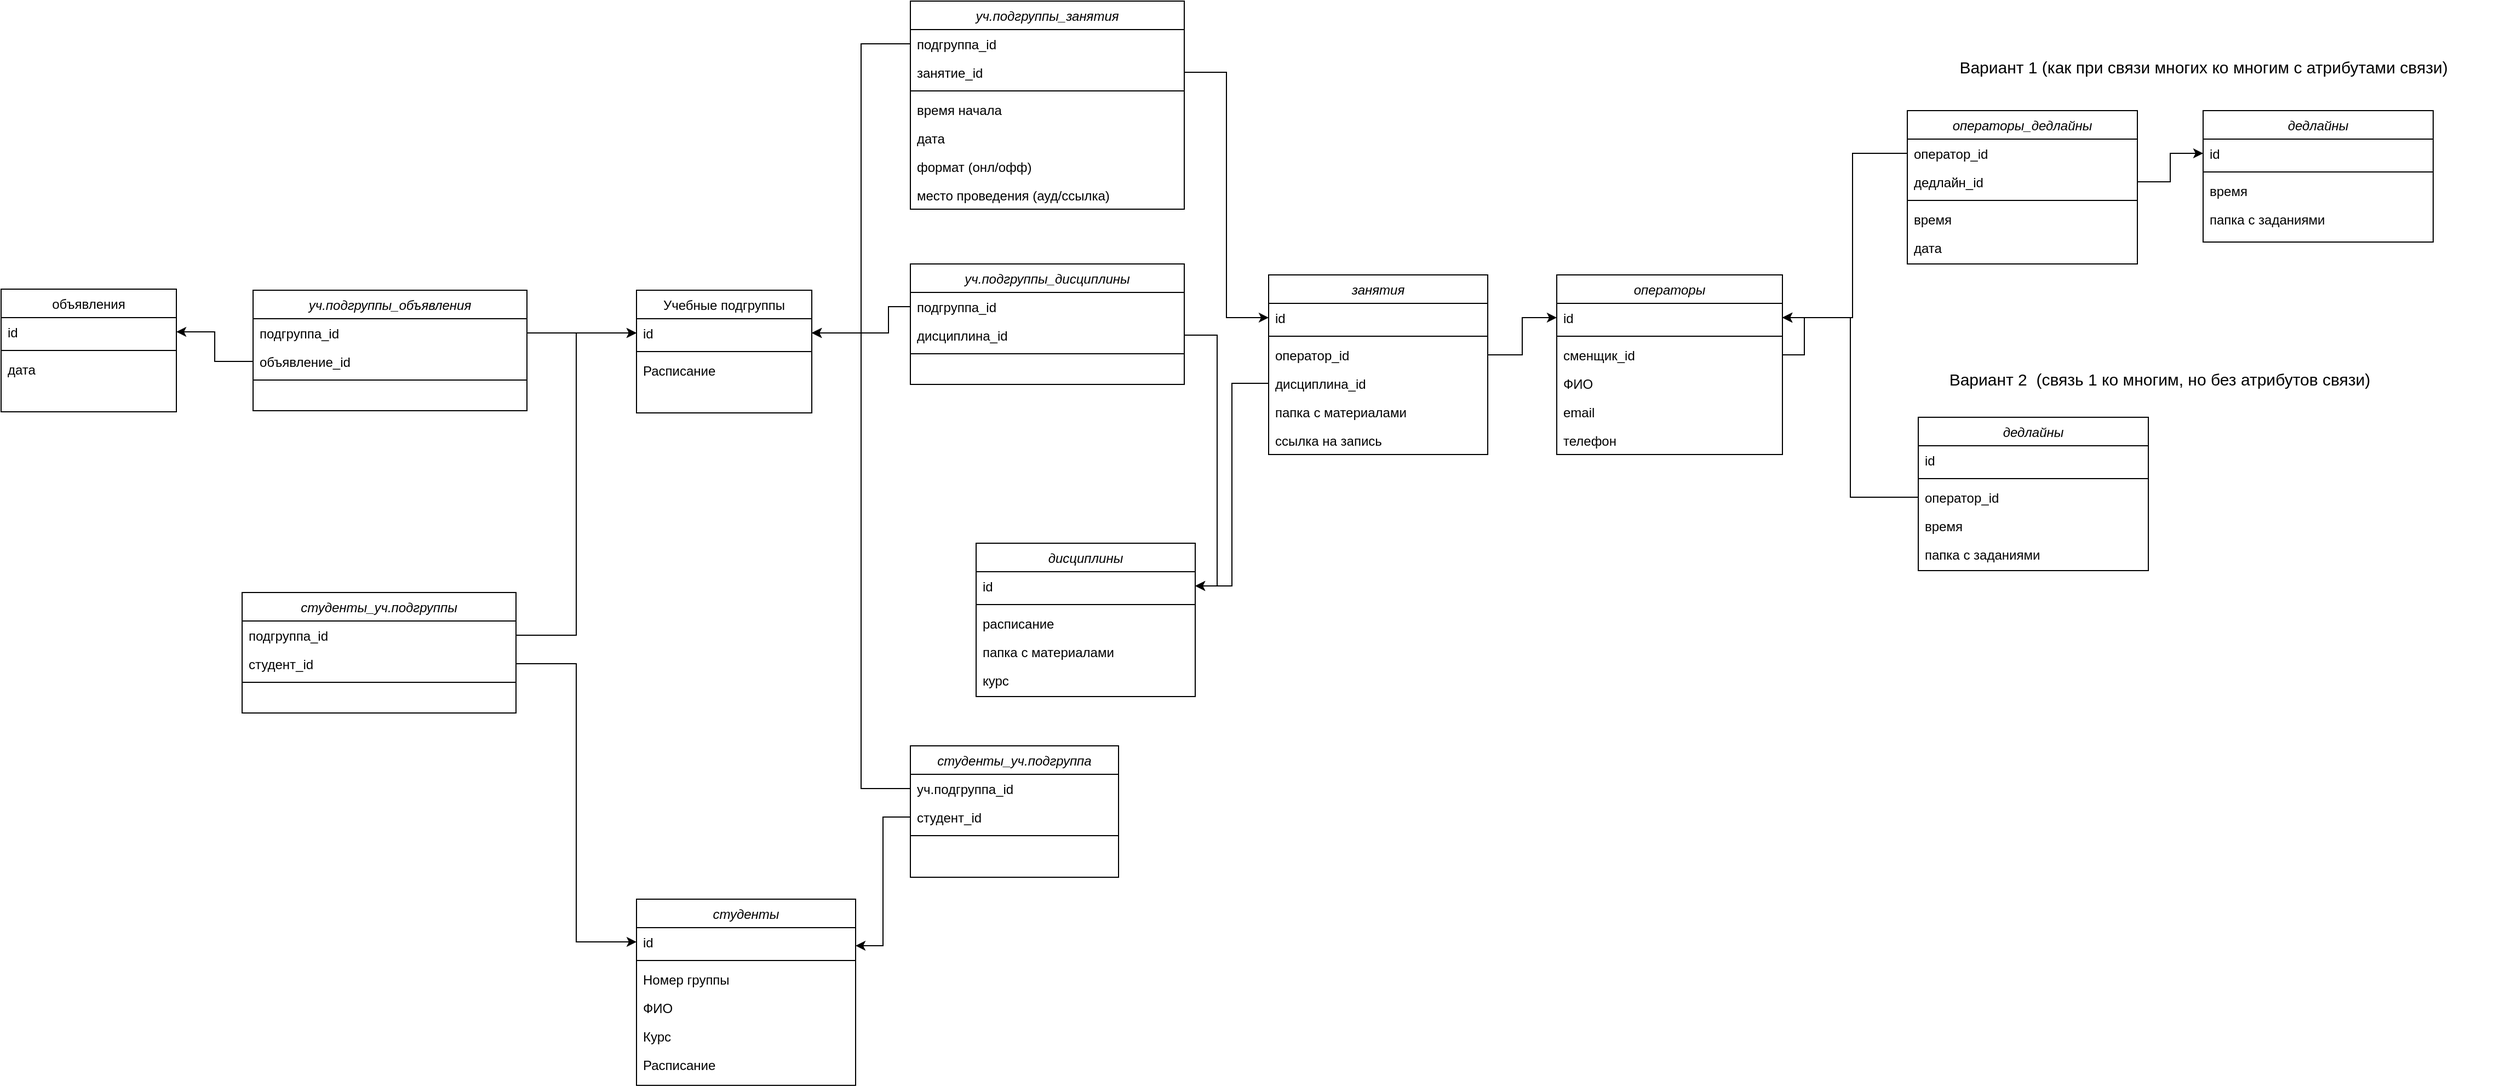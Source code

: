 <mxfile version="13.7.9" type="github">
  <diagram id="C5RBs43oDa-KdzZeNtuy" name="Page-1">
    <mxGraphModel dx="2398" dy="887" grid="1" gridSize="10" guides="1" tooltips="1" connect="1" arrows="1" fold="1" page="1" pageScale="1" pageWidth="827" pageHeight="1169" math="0" shadow="0">
      <root>
        <mxCell id="WIyWlLk6GJQsqaUBKTNV-0" />
        <mxCell id="WIyWlLk6GJQsqaUBKTNV-1" parent="WIyWlLk6GJQsqaUBKTNV-0" />
        <mxCell id="-xLVteN8CRvDZpoM4a2E-22" style="edgeStyle=orthogonalEdgeStyle;rounded=0;orthogonalLoop=1;jettySize=auto;html=1;exitX=1;exitY=0.5;exitDx=0;exitDy=0;entryX=0;entryY=0.5;entryDx=0;entryDy=0;fontSize=15;" edge="1" parent="WIyWlLk6GJQsqaUBKTNV-1" source="-xLVteN8CRvDZpoM4a2E-12" target="-xLVteN8CRvDZpoM4a2E-16">
          <mxGeometry relative="1" as="geometry" />
        </mxCell>
        <mxCell id="-xLVteN8CRvDZpoM4a2E-31" style="edgeStyle=orthogonalEdgeStyle;rounded=0;orthogonalLoop=1;jettySize=auto;html=1;exitX=0;exitY=0.5;exitDx=0;exitDy=0;entryX=1;entryY=0.5;entryDx=0;entryDy=0;fontSize=15;" edge="1" parent="WIyWlLk6GJQsqaUBKTNV-1" source="-xLVteN8CRvDZpoM4a2E-24" target="zkfFHV4jXpPFQw0GAbJ--18">
          <mxGeometry relative="1" as="geometry" />
        </mxCell>
        <mxCell id="-xLVteN8CRvDZpoM4a2E-32" style="edgeStyle=orthogonalEdgeStyle;rounded=0;orthogonalLoop=1;jettySize=auto;html=1;exitX=1;exitY=0.5;exitDx=0;exitDy=0;entryX=0;entryY=0.5;entryDx=0;entryDy=0;fontSize=15;" edge="1" parent="WIyWlLk6GJQsqaUBKTNV-1" source="-xLVteN8CRvDZpoM4a2E-29" target="-xLVteN8CRvDZpoM4a2E-9">
          <mxGeometry relative="1" as="geometry" />
        </mxCell>
        <mxCell id="zkfFHV4jXpPFQw0GAbJ--17" value="Учебные подгруппы" style="swimlane;fontStyle=0;align=center;verticalAlign=top;childLayout=stackLayout;horizontal=1;startSize=26;horizontalStack=0;resizeParent=1;resizeLast=0;collapsible=1;marginBottom=0;rounded=0;shadow=0;strokeWidth=1;" parent="WIyWlLk6GJQsqaUBKTNV-1" vertex="1">
          <mxGeometry x="50" y="284" width="160" height="112" as="geometry">
            <mxRectangle x="550" y="140" width="160" height="26" as="alternateBounds" />
          </mxGeometry>
        </mxCell>
        <mxCell id="zkfFHV4jXpPFQw0GAbJ--18" value="id" style="text;align=left;verticalAlign=top;spacingLeft=4;spacingRight=4;overflow=hidden;rotatable=0;points=[[0,0.5],[1,0.5]];portConstraint=eastwest;" parent="zkfFHV4jXpPFQw0GAbJ--17" vertex="1">
          <mxGeometry y="26" width="160" height="26" as="geometry" />
        </mxCell>
        <mxCell id="zkfFHV4jXpPFQw0GAbJ--23" value="" style="line;html=1;strokeWidth=1;align=left;verticalAlign=middle;spacingTop=-1;spacingLeft=3;spacingRight=3;rotatable=0;labelPosition=right;points=[];portConstraint=eastwest;" parent="zkfFHV4jXpPFQw0GAbJ--17" vertex="1">
          <mxGeometry y="52" width="160" height="8" as="geometry" />
        </mxCell>
        <mxCell id="-xLVteN8CRvDZpoM4a2E-5" value="Расписание" style="text;align=left;verticalAlign=top;spacingLeft=4;spacingRight=4;overflow=hidden;rotatable=0;points=[[0,0.5],[1,0.5]];portConstraint=eastwest;" vertex="1" parent="zkfFHV4jXpPFQw0GAbJ--17">
          <mxGeometry y="60" width="160" height="26" as="geometry" />
        </mxCell>
        <mxCell id="-xLVteN8CRvDZpoM4a2E-41" style="edgeStyle=orthogonalEdgeStyle;rounded=0;orthogonalLoop=1;jettySize=auto;html=1;exitX=0;exitY=0.5;exitDx=0;exitDy=0;entryX=1;entryY=0.5;entryDx=0;entryDy=0;fontSize=15;" edge="1" parent="WIyWlLk6GJQsqaUBKTNV-1" source="-xLVteN8CRvDZpoM4a2E-40" target="-xLVteN8CRvDZpoM4a2E-35">
          <mxGeometry relative="1" as="geometry" />
        </mxCell>
        <mxCell id="-xLVteN8CRvDZpoM4a2E-61" style="edgeStyle=orthogonalEdgeStyle;rounded=0;orthogonalLoop=1;jettySize=auto;html=1;exitX=0;exitY=0.5;exitDx=0;exitDy=0;endArrow=classic;endFill=1;fontSize=15;" edge="1" parent="WIyWlLk6GJQsqaUBKTNV-1" source="-xLVteN8CRvDZpoM4a2E-55" target="-xLVteN8CRvDZpoM4a2E-16">
          <mxGeometry relative="1" as="geometry">
            <Array as="points">
              <mxPoint x="1160" y="159" />
              <mxPoint x="1160" y="309" />
            </Array>
          </mxGeometry>
        </mxCell>
        <mxCell id="-xLVteN8CRvDZpoM4a2E-63" style="edgeStyle=orthogonalEdgeStyle;rounded=0;orthogonalLoop=1;jettySize=auto;html=1;exitX=1;exitY=0.5;exitDx=0;exitDy=0;endArrow=classic;endFill=1;fontSize=15;" edge="1" parent="WIyWlLk6GJQsqaUBKTNV-1" source="-xLVteN8CRvDZpoM4a2E-60" target="-xLVteN8CRvDZpoM4a2E-46">
          <mxGeometry relative="1" as="geometry" />
        </mxCell>
        <mxCell id="-xLVteN8CRvDZpoM4a2E-64" value="Вариант 1 (как при связи многих ко многим с атрибутами связи)" style="text;html=1;align=center;verticalAlign=middle;resizable=0;points=[];autosize=1;fontSize=15;" vertex="1" parent="WIyWlLk6GJQsqaUBKTNV-1">
          <mxGeometry x="1210" y="70" width="540" height="20" as="geometry" />
        </mxCell>
        <mxCell id="-xLVteN8CRvDZpoM4a2E-15" value="операторы" style="swimlane;fontStyle=2;align=center;verticalAlign=top;childLayout=stackLayout;horizontal=1;startSize=26;horizontalStack=0;resizeParent=1;resizeLast=0;collapsible=1;marginBottom=0;rounded=0;shadow=0;strokeWidth=1;" vertex="1" parent="WIyWlLk6GJQsqaUBKTNV-1">
          <mxGeometry x="890" y="270" width="206" height="164" as="geometry">
            <mxRectangle x="230" y="140" width="160" height="26" as="alternateBounds" />
          </mxGeometry>
        </mxCell>
        <mxCell id="-xLVteN8CRvDZpoM4a2E-16" value="id" style="text;align=left;verticalAlign=top;spacingLeft=4;spacingRight=4;overflow=hidden;rotatable=0;points=[[0,0.5],[1,0.5]];portConstraint=eastwest;" vertex="1" parent="-xLVteN8CRvDZpoM4a2E-15">
          <mxGeometry y="26" width="206" height="26" as="geometry" />
        </mxCell>
        <mxCell id="-xLVteN8CRvDZpoM4a2E-17" value="" style="line;html=1;strokeWidth=1;align=left;verticalAlign=middle;spacingTop=-1;spacingLeft=3;spacingRight=3;rotatable=0;labelPosition=right;points=[];portConstraint=eastwest;" vertex="1" parent="-xLVteN8CRvDZpoM4a2E-15">
          <mxGeometry y="52" width="206" height="8" as="geometry" />
        </mxCell>
        <mxCell id="-xLVteN8CRvDZpoM4a2E-18" value="сменщик_id" style="text;align=left;verticalAlign=top;spacingLeft=4;spacingRight=4;overflow=hidden;rotatable=0;points=[[0,0.5],[1,0.5]];portConstraint=eastwest;" vertex="1" parent="-xLVteN8CRvDZpoM4a2E-15">
          <mxGeometry y="60" width="206" height="26" as="geometry" />
        </mxCell>
        <mxCell id="-xLVteN8CRvDZpoM4a2E-42" value="ФИО" style="text;align=left;verticalAlign=top;spacingLeft=4;spacingRight=4;overflow=hidden;rotatable=0;points=[[0,0.5],[1,0.5]];portConstraint=eastwest;" vertex="1" parent="-xLVteN8CRvDZpoM4a2E-15">
          <mxGeometry y="86" width="206" height="26" as="geometry" />
        </mxCell>
        <mxCell id="-xLVteN8CRvDZpoM4a2E-19" value="email" style="text;align=left;verticalAlign=top;spacingLeft=4;spacingRight=4;overflow=hidden;rotatable=0;points=[[0,0.5],[1,0.5]];portConstraint=eastwest;" vertex="1" parent="-xLVteN8CRvDZpoM4a2E-15">
          <mxGeometry y="112" width="206" height="26" as="geometry" />
        </mxCell>
        <mxCell id="-xLVteN8CRvDZpoM4a2E-20" value="телефон" style="text;align=left;verticalAlign=top;spacingLeft=4;spacingRight=4;overflow=hidden;rotatable=0;points=[[0,0.5],[1,0.5]];portConstraint=eastwest;" vertex="1" parent="-xLVteN8CRvDZpoM4a2E-15">
          <mxGeometry y="138" width="206" height="26" as="geometry" />
        </mxCell>
        <mxCell id="-xLVteN8CRvDZpoM4a2E-44" style="edgeStyle=orthogonalEdgeStyle;rounded=0;orthogonalLoop=1;jettySize=auto;html=1;exitX=1;exitY=0.5;exitDx=0;exitDy=0;fontSize=15;endArrow=classic;endFill=1;" edge="1" parent="-xLVteN8CRvDZpoM4a2E-15" source="-xLVteN8CRvDZpoM4a2E-18" target="-xLVteN8CRvDZpoM4a2E-16">
          <mxGeometry relative="1" as="geometry">
            <mxPoint x="260" y="73" as="targetPoint" />
          </mxGeometry>
        </mxCell>
        <mxCell id="-xLVteN8CRvDZpoM4a2E-54" value="операторы_дедлайны" style="swimlane;fontStyle=2;align=center;verticalAlign=top;childLayout=stackLayout;horizontal=1;startSize=26;horizontalStack=0;resizeParent=1;resizeLast=0;collapsible=1;marginBottom=0;rounded=0;shadow=0;strokeWidth=1;" vertex="1" parent="WIyWlLk6GJQsqaUBKTNV-1">
          <mxGeometry x="1210" y="120" width="210" height="140" as="geometry">
            <mxRectangle x="230" y="140" width="160" height="26" as="alternateBounds" />
          </mxGeometry>
        </mxCell>
        <mxCell id="-xLVteN8CRvDZpoM4a2E-55" value="оператор_id " style="text;align=left;verticalAlign=top;spacingLeft=4;spacingRight=4;overflow=hidden;rotatable=0;points=[[0,0.5],[1,0.5]];portConstraint=eastwest;" vertex="1" parent="-xLVteN8CRvDZpoM4a2E-54">
          <mxGeometry y="26" width="210" height="26" as="geometry" />
        </mxCell>
        <mxCell id="-xLVteN8CRvDZpoM4a2E-60" value="дедлайн_id " style="text;align=left;verticalAlign=top;spacingLeft=4;spacingRight=4;overflow=hidden;rotatable=0;points=[[0,0.5],[1,0.5]];portConstraint=eastwest;" vertex="1" parent="-xLVteN8CRvDZpoM4a2E-54">
          <mxGeometry y="52" width="210" height="26" as="geometry" />
        </mxCell>
        <mxCell id="-xLVteN8CRvDZpoM4a2E-56" value="" style="line;html=1;strokeWidth=1;align=left;verticalAlign=middle;spacingTop=-1;spacingLeft=3;spacingRight=3;rotatable=0;labelPosition=right;points=[];portConstraint=eastwest;" vertex="1" parent="-xLVteN8CRvDZpoM4a2E-54">
          <mxGeometry y="78" width="210" height="8" as="geometry" />
        </mxCell>
        <mxCell id="-xLVteN8CRvDZpoM4a2E-57" value="время" style="text;align=left;verticalAlign=top;spacingLeft=4;spacingRight=4;overflow=hidden;rotatable=0;points=[[0,0.5],[1,0.5]];portConstraint=eastwest;" vertex="1" parent="-xLVteN8CRvDZpoM4a2E-54">
          <mxGeometry y="86" width="210" height="26" as="geometry" />
        </mxCell>
        <mxCell id="-xLVteN8CRvDZpoM4a2E-58" value="дата" style="text;align=left;verticalAlign=top;spacingLeft=4;spacingRight=4;overflow=hidden;rotatable=0;points=[[0,0.5],[1,0.5]];portConstraint=eastwest;" vertex="1" parent="-xLVteN8CRvDZpoM4a2E-54">
          <mxGeometry y="112" width="210" height="26" as="geometry" />
        </mxCell>
        <mxCell id="-xLVteN8CRvDZpoM4a2E-45" value="дедлайны" style="swimlane;fontStyle=2;align=center;verticalAlign=top;childLayout=stackLayout;horizontal=1;startSize=26;horizontalStack=0;resizeParent=1;resizeLast=0;collapsible=1;marginBottom=0;rounded=0;shadow=0;strokeWidth=1;" vertex="1" parent="WIyWlLk6GJQsqaUBKTNV-1">
          <mxGeometry x="1480" y="120" width="210" height="120" as="geometry">
            <mxRectangle x="230" y="140" width="160" height="26" as="alternateBounds" />
          </mxGeometry>
        </mxCell>
        <mxCell id="-xLVteN8CRvDZpoM4a2E-46" value="id" style="text;align=left;verticalAlign=top;spacingLeft=4;spacingRight=4;overflow=hidden;rotatable=0;points=[[0,0.5],[1,0.5]];portConstraint=eastwest;" vertex="1" parent="-xLVteN8CRvDZpoM4a2E-45">
          <mxGeometry y="26" width="210" height="26" as="geometry" />
        </mxCell>
        <mxCell id="-xLVteN8CRvDZpoM4a2E-47" value="" style="line;html=1;strokeWidth=1;align=left;verticalAlign=middle;spacingTop=-1;spacingLeft=3;spacingRight=3;rotatable=0;labelPosition=right;points=[];portConstraint=eastwest;" vertex="1" parent="-xLVteN8CRvDZpoM4a2E-45">
          <mxGeometry y="52" width="210" height="8" as="geometry" />
        </mxCell>
        <mxCell id="-xLVteN8CRvDZpoM4a2E-49" value="время" style="text;align=left;verticalAlign=top;spacingLeft=4;spacingRight=4;overflow=hidden;rotatable=0;points=[[0,0.5],[1,0.5]];portConstraint=eastwest;" vertex="1" parent="-xLVteN8CRvDZpoM4a2E-45">
          <mxGeometry y="60" width="210" height="26" as="geometry" />
        </mxCell>
        <mxCell id="-xLVteN8CRvDZpoM4a2E-50" value="папка с заданиями" style="text;align=left;verticalAlign=top;spacingLeft=4;spacingRight=4;overflow=hidden;rotatable=0;points=[[0,0.5],[1,0.5]];portConstraint=eastwest;" vertex="1" parent="-xLVteN8CRvDZpoM4a2E-45">
          <mxGeometry y="86" width="210" height="26" as="geometry" />
        </mxCell>
        <mxCell id="-xLVteN8CRvDZpoM4a2E-65" value="&lt;div&gt;Вариант 2&amp;nbsp; (связь 1 ко многим, но без атрибутов связи)&lt;/div&gt;" style="text;html=1;align=center;verticalAlign=middle;resizable=0;points=[];autosize=1;fontSize=15;" vertex="1" parent="WIyWlLk6GJQsqaUBKTNV-1">
          <mxGeometry x="1210" y="355" width="460" height="20" as="geometry" />
        </mxCell>
        <mxCell id="-xLVteN8CRvDZpoM4a2E-66" value="дедлайны" style="swimlane;fontStyle=2;align=center;verticalAlign=top;childLayout=stackLayout;horizontal=1;startSize=26;horizontalStack=0;resizeParent=1;resizeLast=0;collapsible=1;marginBottom=0;rounded=0;shadow=0;strokeWidth=1;" vertex="1" parent="WIyWlLk6GJQsqaUBKTNV-1">
          <mxGeometry x="1220" y="400" width="210" height="140" as="geometry">
            <mxRectangle x="230" y="140" width="160" height="26" as="alternateBounds" />
          </mxGeometry>
        </mxCell>
        <mxCell id="-xLVteN8CRvDZpoM4a2E-67" value="id" style="text;align=left;verticalAlign=top;spacingLeft=4;spacingRight=4;overflow=hidden;rotatable=0;points=[[0,0.5],[1,0.5]];portConstraint=eastwest;" vertex="1" parent="-xLVteN8CRvDZpoM4a2E-66">
          <mxGeometry y="26" width="210" height="26" as="geometry" />
        </mxCell>
        <mxCell id="-xLVteN8CRvDZpoM4a2E-68" value="" style="line;html=1;strokeWidth=1;align=left;verticalAlign=middle;spacingTop=-1;spacingLeft=3;spacingRight=3;rotatable=0;labelPosition=right;points=[];portConstraint=eastwest;" vertex="1" parent="-xLVteN8CRvDZpoM4a2E-66">
          <mxGeometry y="52" width="210" height="8" as="geometry" />
        </mxCell>
        <mxCell id="-xLVteN8CRvDZpoM4a2E-69" value="оператор_id" style="text;align=left;verticalAlign=top;spacingLeft=4;spacingRight=4;overflow=hidden;rotatable=0;points=[[0,0.5],[1,0.5]];portConstraint=eastwest;" vertex="1" parent="-xLVteN8CRvDZpoM4a2E-66">
          <mxGeometry y="60" width="210" height="26" as="geometry" />
        </mxCell>
        <mxCell id="-xLVteN8CRvDZpoM4a2E-70" value="время" style="text;align=left;verticalAlign=top;spacingLeft=4;spacingRight=4;overflow=hidden;rotatable=0;points=[[0,0.5],[1,0.5]];portConstraint=eastwest;" vertex="1" parent="-xLVteN8CRvDZpoM4a2E-66">
          <mxGeometry y="86" width="210" height="26" as="geometry" />
        </mxCell>
        <mxCell id="-xLVteN8CRvDZpoM4a2E-71" value="папка с заданиями" style="text;align=left;verticalAlign=top;spacingLeft=4;spacingRight=4;overflow=hidden;rotatable=0;points=[[0,0.5],[1,0.5]];portConstraint=eastwest;" vertex="1" parent="-xLVteN8CRvDZpoM4a2E-66">
          <mxGeometry y="112" width="210" height="26" as="geometry" />
        </mxCell>
        <mxCell id="-xLVteN8CRvDZpoM4a2E-72" style="edgeStyle=orthogonalEdgeStyle;rounded=0;orthogonalLoop=1;jettySize=auto;html=1;exitX=0;exitY=0.5;exitDx=0;exitDy=0;entryX=1;entryY=0.5;entryDx=0;entryDy=0;endArrow=classic;endFill=1;fontSize=15;" edge="1" parent="WIyWlLk6GJQsqaUBKTNV-1" source="-xLVteN8CRvDZpoM4a2E-69" target="-xLVteN8CRvDZpoM4a2E-16">
          <mxGeometry relative="1" as="geometry" />
        </mxCell>
        <mxCell id="-xLVteN8CRvDZpoM4a2E-82" style="edgeStyle=orthogonalEdgeStyle;rounded=0;orthogonalLoop=1;jettySize=auto;html=1;exitX=0;exitY=0.5;exitDx=0;exitDy=0;entryX=1;entryY=0.25;entryDx=0;entryDy=0;endArrow=classic;endFill=1;fontSize=15;" edge="1" parent="WIyWlLk6GJQsqaUBKTNV-1" source="-xLVteN8CRvDZpoM4a2E-81" target="zkfFHV4jXpPFQw0GAbJ--0">
          <mxGeometry relative="1" as="geometry" />
        </mxCell>
        <mxCell id="-xLVteN8CRvDZpoM4a2E-83" style="edgeStyle=orthogonalEdgeStyle;rounded=0;orthogonalLoop=1;jettySize=auto;html=1;exitX=0;exitY=0.5;exitDx=0;exitDy=0;entryX=1;entryY=0.5;entryDx=0;entryDy=0;endArrow=classic;endFill=1;fontSize=15;" edge="1" parent="WIyWlLk6GJQsqaUBKTNV-1" source="-xLVteN8CRvDZpoM4a2E-74" target="zkfFHV4jXpPFQw0GAbJ--18">
          <mxGeometry relative="1" as="geometry" />
        </mxCell>
        <mxCell id="-xLVteN8CRvDZpoM4a2E-73" value="студенты_уч.подгруппа" style="swimlane;fontStyle=2;align=center;verticalAlign=top;childLayout=stackLayout;horizontal=1;startSize=26;horizontalStack=0;resizeParent=1;resizeLast=0;collapsible=1;marginBottom=0;rounded=0;shadow=0;strokeWidth=1;" vertex="1" parent="WIyWlLk6GJQsqaUBKTNV-1">
          <mxGeometry x="300" y="700" width="190" height="120" as="geometry">
            <mxRectangle x="230" y="140" width="160" height="26" as="alternateBounds" />
          </mxGeometry>
        </mxCell>
        <mxCell id="-xLVteN8CRvDZpoM4a2E-74" value="уч.подгруппа_id" style="text;align=left;verticalAlign=top;spacingLeft=4;spacingRight=4;overflow=hidden;rotatable=0;points=[[0,0.5],[1,0.5]];portConstraint=eastwest;" vertex="1" parent="-xLVteN8CRvDZpoM4a2E-73">
          <mxGeometry y="26" width="190" height="26" as="geometry" />
        </mxCell>
        <mxCell id="-xLVteN8CRvDZpoM4a2E-81" value="студент_id" style="text;align=left;verticalAlign=top;spacingLeft=4;spacingRight=4;overflow=hidden;rotatable=0;points=[[0,0.5],[1,0.5]];portConstraint=eastwest;" vertex="1" parent="-xLVteN8CRvDZpoM4a2E-73">
          <mxGeometry y="52" width="190" height="26" as="geometry" />
        </mxCell>
        <mxCell id="-xLVteN8CRvDZpoM4a2E-75" value="" style="line;html=1;strokeWidth=1;align=left;verticalAlign=middle;spacingTop=-1;spacingLeft=3;spacingRight=3;rotatable=0;labelPosition=right;points=[];portConstraint=eastwest;" vertex="1" parent="-xLVteN8CRvDZpoM4a2E-73">
          <mxGeometry y="78" width="190" height="8" as="geometry" />
        </mxCell>
        <mxCell id="-xLVteN8CRvDZpoM4a2E-23" value="уч.подгруппы_занятия" style="swimlane;fontStyle=2;align=center;verticalAlign=top;childLayout=stackLayout;horizontal=1;startSize=26;horizontalStack=0;resizeParent=1;resizeLast=0;collapsible=1;marginBottom=0;rounded=0;shadow=0;strokeWidth=1;" vertex="1" parent="WIyWlLk6GJQsqaUBKTNV-1">
          <mxGeometry x="300" y="20" width="250" height="190" as="geometry">
            <mxRectangle x="230" y="140" width="160" height="26" as="alternateBounds" />
          </mxGeometry>
        </mxCell>
        <mxCell id="-xLVteN8CRvDZpoM4a2E-24" value="подгруппа_id" style="text;align=left;verticalAlign=top;spacingLeft=4;spacingRight=4;overflow=hidden;rotatable=0;points=[[0,0.5],[1,0.5]];portConstraint=eastwest;" vertex="1" parent="-xLVteN8CRvDZpoM4a2E-23">
          <mxGeometry y="26" width="250" height="26" as="geometry" />
        </mxCell>
        <mxCell id="-xLVteN8CRvDZpoM4a2E-29" value="занятие_id" style="text;align=left;verticalAlign=top;spacingLeft=4;spacingRight=4;overflow=hidden;rotatable=0;points=[[0,0.5],[1,0.5]];portConstraint=eastwest;" vertex="1" parent="-xLVteN8CRvDZpoM4a2E-23">
          <mxGeometry y="52" width="250" height="26" as="geometry" />
        </mxCell>
        <mxCell id="-xLVteN8CRvDZpoM4a2E-25" value="" style="line;html=1;strokeWidth=1;align=left;verticalAlign=middle;spacingTop=-1;spacingLeft=3;spacingRight=3;rotatable=0;labelPosition=right;points=[];portConstraint=eastwest;" vertex="1" parent="-xLVteN8CRvDZpoM4a2E-23">
          <mxGeometry y="78" width="250" height="8" as="geometry" />
        </mxCell>
        <mxCell id="-xLVteN8CRvDZpoM4a2E-26" value="время начала" style="text;align=left;verticalAlign=top;spacingLeft=4;spacingRight=4;overflow=hidden;rotatable=0;points=[[0,0.5],[1,0.5]];portConstraint=eastwest;" vertex="1" parent="-xLVteN8CRvDZpoM4a2E-23">
          <mxGeometry y="86" width="250" height="26" as="geometry" />
        </mxCell>
        <mxCell id="-xLVteN8CRvDZpoM4a2E-27" value="дата" style="text;align=left;verticalAlign=top;spacingLeft=4;spacingRight=4;overflow=hidden;rotatable=0;points=[[0,0.5],[1,0.5]];portConstraint=eastwest;" vertex="1" parent="-xLVteN8CRvDZpoM4a2E-23">
          <mxGeometry y="112" width="250" height="26" as="geometry" />
        </mxCell>
        <mxCell id="-xLVteN8CRvDZpoM4a2E-28" value="формат (онл/офф)" style="text;align=left;verticalAlign=top;spacingLeft=4;spacingRight=4;overflow=hidden;rotatable=0;points=[[0,0.5],[1,0.5]];portConstraint=eastwest;" vertex="1" parent="-xLVteN8CRvDZpoM4a2E-23">
          <mxGeometry y="138" width="250" height="26" as="geometry" />
        </mxCell>
        <mxCell id="-xLVteN8CRvDZpoM4a2E-33" value="место проведения (ауд/ссылка)" style="text;align=left;verticalAlign=top;spacingLeft=4;spacingRight=4;overflow=hidden;rotatable=0;points=[[0,0.5],[1,0.5]];portConstraint=eastwest;" vertex="1" parent="-xLVteN8CRvDZpoM4a2E-23">
          <mxGeometry y="164" width="250" height="26" as="geometry" />
        </mxCell>
        <mxCell id="zkfFHV4jXpPFQw0GAbJ--0" value="студенты" style="swimlane;fontStyle=2;align=center;verticalAlign=top;childLayout=stackLayout;horizontal=1;startSize=26;horizontalStack=0;resizeParent=1;resizeLast=0;collapsible=1;marginBottom=0;rounded=0;shadow=0;strokeWidth=1;" parent="WIyWlLk6GJQsqaUBKTNV-1" vertex="1">
          <mxGeometry x="50" y="840" width="200" height="170" as="geometry">
            <mxRectangle x="230" y="140" width="160" height="26" as="alternateBounds" />
          </mxGeometry>
        </mxCell>
        <mxCell id="zkfFHV4jXpPFQw0GAbJ--1" value="id" style="text;align=left;verticalAlign=top;spacingLeft=4;spacingRight=4;overflow=hidden;rotatable=0;points=[[0,0.5],[1,0.5]];portConstraint=eastwest;" parent="zkfFHV4jXpPFQw0GAbJ--0" vertex="1">
          <mxGeometry y="26" width="200" height="26" as="geometry" />
        </mxCell>
        <mxCell id="zkfFHV4jXpPFQw0GAbJ--4" value="" style="line;html=1;strokeWidth=1;align=left;verticalAlign=middle;spacingTop=-1;spacingLeft=3;spacingRight=3;rotatable=0;labelPosition=right;points=[];portConstraint=eastwest;" parent="zkfFHV4jXpPFQw0GAbJ--0" vertex="1">
          <mxGeometry y="52" width="200" height="8" as="geometry" />
        </mxCell>
        <mxCell id="-xLVteN8CRvDZpoM4a2E-3" value="Номер группы&#xa;" style="text;align=left;verticalAlign=top;spacingLeft=4;spacingRight=4;overflow=hidden;rotatable=0;points=[[0,0.5],[1,0.5]];portConstraint=eastwest;" vertex="1" parent="zkfFHV4jXpPFQw0GAbJ--0">
          <mxGeometry y="60" width="200" height="26" as="geometry" />
        </mxCell>
        <mxCell id="zkfFHV4jXpPFQw0GAbJ--2" value="ФИО" style="text;align=left;verticalAlign=top;spacingLeft=4;spacingRight=4;overflow=hidden;rotatable=0;points=[[0,0.5],[1,0.5]];portConstraint=eastwest;rounded=0;shadow=0;html=0;" parent="zkfFHV4jXpPFQw0GAbJ--0" vertex="1">
          <mxGeometry y="86" width="200" height="26" as="geometry" />
        </mxCell>
        <mxCell id="-xLVteN8CRvDZpoM4a2E-0" value="Курс" style="text;align=left;verticalAlign=top;spacingLeft=4;spacingRight=4;overflow=hidden;rotatable=0;points=[[0,0.5],[1,0.5]];portConstraint=eastwest;" vertex="1" parent="zkfFHV4jXpPFQw0GAbJ--0">
          <mxGeometry y="112" width="200" height="26" as="geometry" />
        </mxCell>
        <mxCell id="-xLVteN8CRvDZpoM4a2E-1" value="Расписание" style="text;align=left;verticalAlign=top;spacingLeft=4;spacingRight=4;overflow=hidden;rotatable=0;points=[[0,0.5],[1,0.5]];portConstraint=eastwest;" vertex="1" parent="zkfFHV4jXpPFQw0GAbJ--0">
          <mxGeometry y="138" width="200" height="26" as="geometry" />
        </mxCell>
        <mxCell id="-xLVteN8CRvDZpoM4a2E-8" value="занятия" style="swimlane;fontStyle=2;align=center;verticalAlign=top;childLayout=stackLayout;horizontal=1;startSize=26;horizontalStack=0;resizeParent=1;resizeLast=0;collapsible=1;marginBottom=0;rounded=0;shadow=0;strokeWidth=1;" vertex="1" parent="WIyWlLk6GJQsqaUBKTNV-1">
          <mxGeometry x="627" y="270" width="200" height="164" as="geometry">
            <mxRectangle x="230" y="140" width="160" height="26" as="alternateBounds" />
          </mxGeometry>
        </mxCell>
        <mxCell id="-xLVteN8CRvDZpoM4a2E-9" value="id" style="text;align=left;verticalAlign=top;spacingLeft=4;spacingRight=4;overflow=hidden;rotatable=0;points=[[0,0.5],[1,0.5]];portConstraint=eastwest;" vertex="1" parent="-xLVteN8CRvDZpoM4a2E-8">
          <mxGeometry y="26" width="200" height="26" as="geometry" />
        </mxCell>
        <mxCell id="-xLVteN8CRvDZpoM4a2E-11" value="" style="line;html=1;strokeWidth=1;align=left;verticalAlign=middle;spacingTop=-1;spacingLeft=3;spacingRight=3;rotatable=0;labelPosition=right;points=[];portConstraint=eastwest;" vertex="1" parent="-xLVteN8CRvDZpoM4a2E-8">
          <mxGeometry y="52" width="200" height="8" as="geometry" />
        </mxCell>
        <mxCell id="-xLVteN8CRvDZpoM4a2E-12" value="оператор_id&#xa;" style="text;align=left;verticalAlign=top;spacingLeft=4;spacingRight=4;overflow=hidden;rotatable=0;points=[[0,0.5],[1,0.5]];portConstraint=eastwest;" vertex="1" parent="-xLVteN8CRvDZpoM4a2E-8">
          <mxGeometry y="60" width="200" height="26" as="geometry" />
        </mxCell>
        <mxCell id="-xLVteN8CRvDZpoM4a2E-40" value="дисциплина_id&#xa;" style="text;align=left;verticalAlign=top;spacingLeft=4;spacingRight=4;overflow=hidden;rotatable=0;points=[[0,0.5],[1,0.5]];portConstraint=eastwest;" vertex="1" parent="-xLVteN8CRvDZpoM4a2E-8">
          <mxGeometry y="86" width="200" height="26" as="geometry" />
        </mxCell>
        <mxCell id="-xLVteN8CRvDZpoM4a2E-13" value="папка с материалами" style="text;align=left;verticalAlign=top;spacingLeft=4;spacingRight=4;overflow=hidden;rotatable=0;points=[[0,0.5],[1,0.5]];portConstraint=eastwest;" vertex="1" parent="-xLVteN8CRvDZpoM4a2E-8">
          <mxGeometry y="112" width="200" height="26" as="geometry" />
        </mxCell>
        <mxCell id="-xLVteN8CRvDZpoM4a2E-14" value="ссылка на запись" style="text;align=left;verticalAlign=top;spacingLeft=4;spacingRight=4;overflow=hidden;rotatable=0;points=[[0,0.5],[1,0.5]];portConstraint=eastwest;" vertex="1" parent="-xLVteN8CRvDZpoM4a2E-8">
          <mxGeometry y="138" width="200" height="26" as="geometry" />
        </mxCell>
        <mxCell id="-xLVteN8CRvDZpoM4a2E-34" value="дисциплины" style="swimlane;fontStyle=2;align=center;verticalAlign=top;childLayout=stackLayout;horizontal=1;startSize=26;horizontalStack=0;resizeParent=1;resizeLast=0;collapsible=1;marginBottom=0;rounded=0;shadow=0;strokeWidth=1;" vertex="1" parent="WIyWlLk6GJQsqaUBKTNV-1">
          <mxGeometry x="360" y="515" width="200" height="140" as="geometry">
            <mxRectangle x="230" y="140" width="160" height="26" as="alternateBounds" />
          </mxGeometry>
        </mxCell>
        <mxCell id="-xLVteN8CRvDZpoM4a2E-35" value="id" style="text;align=left;verticalAlign=top;spacingLeft=4;spacingRight=4;overflow=hidden;rotatable=0;points=[[0,0.5],[1,0.5]];portConstraint=eastwest;" vertex="1" parent="-xLVteN8CRvDZpoM4a2E-34">
          <mxGeometry y="26" width="200" height="26" as="geometry" />
        </mxCell>
        <mxCell id="-xLVteN8CRvDZpoM4a2E-36" value="" style="line;html=1;strokeWidth=1;align=left;verticalAlign=middle;spacingTop=-1;spacingLeft=3;spacingRight=3;rotatable=0;labelPosition=right;points=[];portConstraint=eastwest;" vertex="1" parent="-xLVteN8CRvDZpoM4a2E-34">
          <mxGeometry y="52" width="200" height="8" as="geometry" />
        </mxCell>
        <mxCell id="-xLVteN8CRvDZpoM4a2E-37" value="расписание" style="text;align=left;verticalAlign=top;spacingLeft=4;spacingRight=4;overflow=hidden;rotatable=0;points=[[0,0.5],[1,0.5]];portConstraint=eastwest;" vertex="1" parent="-xLVteN8CRvDZpoM4a2E-34">
          <mxGeometry y="60" width="200" height="26" as="geometry" />
        </mxCell>
        <mxCell id="-xLVteN8CRvDZpoM4a2E-38" value="папка с материалами" style="text;align=left;verticalAlign=top;spacingLeft=4;spacingRight=4;overflow=hidden;rotatable=0;points=[[0,0.5],[1,0.5]];portConstraint=eastwest;" vertex="1" parent="-xLVteN8CRvDZpoM4a2E-34">
          <mxGeometry y="86" width="200" height="26" as="geometry" />
        </mxCell>
        <mxCell id="-xLVteN8CRvDZpoM4a2E-39" value="курс" style="text;align=left;verticalAlign=top;spacingLeft=4;spacingRight=4;overflow=hidden;rotatable=0;points=[[0,0.5],[1,0.5]];portConstraint=eastwest;" vertex="1" parent="-xLVteN8CRvDZpoM4a2E-34">
          <mxGeometry y="112" width="200" height="26" as="geometry" />
        </mxCell>
        <mxCell id="-xLVteN8CRvDZpoM4a2E-84" value="уч.подгруппы_дисциплины" style="swimlane;fontStyle=2;align=center;verticalAlign=top;childLayout=stackLayout;horizontal=1;startSize=26;horizontalStack=0;resizeParent=1;resizeLast=0;collapsible=1;marginBottom=0;rounded=0;shadow=0;strokeWidth=1;" vertex="1" parent="WIyWlLk6GJQsqaUBKTNV-1">
          <mxGeometry x="300" y="260" width="250" height="110" as="geometry">
            <mxRectangle x="230" y="140" width="160" height="26" as="alternateBounds" />
          </mxGeometry>
        </mxCell>
        <mxCell id="-xLVteN8CRvDZpoM4a2E-85" value="подгруппа_id" style="text;align=left;verticalAlign=top;spacingLeft=4;spacingRight=4;overflow=hidden;rotatable=0;points=[[0,0.5],[1,0.5]];portConstraint=eastwest;" vertex="1" parent="-xLVteN8CRvDZpoM4a2E-84">
          <mxGeometry y="26" width="250" height="26" as="geometry" />
        </mxCell>
        <mxCell id="-xLVteN8CRvDZpoM4a2E-86" value="дисциплина_id" style="text;align=left;verticalAlign=top;spacingLeft=4;spacingRight=4;overflow=hidden;rotatable=0;points=[[0,0.5],[1,0.5]];portConstraint=eastwest;" vertex="1" parent="-xLVteN8CRvDZpoM4a2E-84">
          <mxGeometry y="52" width="250" height="26" as="geometry" />
        </mxCell>
        <mxCell id="-xLVteN8CRvDZpoM4a2E-87" value="" style="line;html=1;strokeWidth=1;align=left;verticalAlign=middle;spacingTop=-1;spacingLeft=3;spacingRight=3;rotatable=0;labelPosition=right;points=[];portConstraint=eastwest;" vertex="1" parent="-xLVteN8CRvDZpoM4a2E-84">
          <mxGeometry y="78" width="250" height="8" as="geometry" />
        </mxCell>
        <mxCell id="-xLVteN8CRvDZpoM4a2E-93" style="edgeStyle=orthogonalEdgeStyle;rounded=0;orthogonalLoop=1;jettySize=auto;html=1;exitX=1;exitY=0.5;exitDx=0;exitDy=0;entryX=1;entryY=0.5;entryDx=0;entryDy=0;endArrow=classic;endFill=1;fontSize=15;" edge="1" parent="WIyWlLk6GJQsqaUBKTNV-1" source="-xLVteN8CRvDZpoM4a2E-86" target="-xLVteN8CRvDZpoM4a2E-35">
          <mxGeometry relative="1" as="geometry" />
        </mxCell>
        <mxCell id="-xLVteN8CRvDZpoM4a2E-95" style="edgeStyle=orthogonalEdgeStyle;rounded=0;orthogonalLoop=1;jettySize=auto;html=1;exitX=0;exitY=0.5;exitDx=0;exitDy=0;endArrow=classic;endFill=1;fontSize=15;" edge="1" parent="WIyWlLk6GJQsqaUBKTNV-1" source="-xLVteN8CRvDZpoM4a2E-85" target="zkfFHV4jXpPFQw0GAbJ--18">
          <mxGeometry relative="1" as="geometry">
            <Array as="points">
              <mxPoint x="280" y="299" />
              <mxPoint x="280" y="323" />
            </Array>
          </mxGeometry>
        </mxCell>
        <mxCell id="-xLVteN8CRvDZpoM4a2E-105" style="edgeStyle=orthogonalEdgeStyle;rounded=0;orthogonalLoop=1;jettySize=auto;html=1;exitX=0;exitY=0.5;exitDx=0;exitDy=0;entryX=1;entryY=0.5;entryDx=0;entryDy=0;endArrow=classic;endFill=1;fontSize=15;" edge="1" parent="WIyWlLk6GJQsqaUBKTNV-1" source="-xLVteN8CRvDZpoM4a2E-103" target="-xLVteN8CRvDZpoM4a2E-97">
          <mxGeometry relative="1" as="geometry" />
        </mxCell>
        <mxCell id="-xLVteN8CRvDZpoM4a2E-106" style="edgeStyle=orthogonalEdgeStyle;rounded=0;orthogonalLoop=1;jettySize=auto;html=1;exitX=1;exitY=0.5;exitDx=0;exitDy=0;endArrow=classic;endFill=1;fontSize=15;" edge="1" parent="WIyWlLk6GJQsqaUBKTNV-1" source="-xLVteN8CRvDZpoM4a2E-102" target="zkfFHV4jXpPFQw0GAbJ--18">
          <mxGeometry relative="1" as="geometry" />
        </mxCell>
        <mxCell id="-xLVteN8CRvDZpoM4a2E-111" style="edgeStyle=orthogonalEdgeStyle;rounded=0;orthogonalLoop=1;jettySize=auto;html=1;exitX=1;exitY=0.5;exitDx=0;exitDy=0;entryX=0;entryY=0.5;entryDx=0;entryDy=0;endArrow=classic;endFill=1;fontSize=15;" edge="1" parent="WIyWlLk6GJQsqaUBKTNV-1" source="-xLVteN8CRvDZpoM4a2E-108" target="zkfFHV4jXpPFQw0GAbJ--18">
          <mxGeometry relative="1" as="geometry" />
        </mxCell>
        <mxCell id="-xLVteN8CRvDZpoM4a2E-96" value="объявления" style="swimlane;fontStyle=0;align=center;verticalAlign=top;childLayout=stackLayout;horizontal=1;startSize=26;horizontalStack=0;resizeParent=1;resizeLast=0;collapsible=1;marginBottom=0;rounded=0;shadow=0;strokeWidth=1;" vertex="1" parent="WIyWlLk6GJQsqaUBKTNV-1">
          <mxGeometry x="-530" y="283" width="160" height="112" as="geometry">
            <mxRectangle x="550" y="140" width="160" height="26" as="alternateBounds" />
          </mxGeometry>
        </mxCell>
        <mxCell id="-xLVteN8CRvDZpoM4a2E-97" value="id" style="text;align=left;verticalAlign=top;spacingLeft=4;spacingRight=4;overflow=hidden;rotatable=0;points=[[0,0.5],[1,0.5]];portConstraint=eastwest;" vertex="1" parent="-xLVteN8CRvDZpoM4a2E-96">
          <mxGeometry y="26" width="160" height="26" as="geometry" />
        </mxCell>
        <mxCell id="-xLVteN8CRvDZpoM4a2E-98" value="" style="line;html=1;strokeWidth=1;align=left;verticalAlign=middle;spacingTop=-1;spacingLeft=3;spacingRight=3;rotatable=0;labelPosition=right;points=[];portConstraint=eastwest;" vertex="1" parent="-xLVteN8CRvDZpoM4a2E-96">
          <mxGeometry y="52" width="160" height="8" as="geometry" />
        </mxCell>
        <mxCell id="-xLVteN8CRvDZpoM4a2E-100" value="дата" style="text;align=left;verticalAlign=top;spacingLeft=4;spacingRight=4;overflow=hidden;rotatable=0;points=[[0,0.5],[1,0.5]];portConstraint=eastwest;" vertex="1" parent="-xLVteN8CRvDZpoM4a2E-96">
          <mxGeometry y="60" width="160" height="26" as="geometry" />
        </mxCell>
        <mxCell id="-xLVteN8CRvDZpoM4a2E-101" value="уч.подгруппы_объявления" style="swimlane;fontStyle=2;align=center;verticalAlign=top;childLayout=stackLayout;horizontal=1;startSize=26;horizontalStack=0;resizeParent=1;resizeLast=0;collapsible=1;marginBottom=0;rounded=0;shadow=0;strokeWidth=1;" vertex="1" parent="WIyWlLk6GJQsqaUBKTNV-1">
          <mxGeometry x="-300" y="284" width="250" height="110" as="geometry">
            <mxRectangle x="230" y="140" width="160" height="26" as="alternateBounds" />
          </mxGeometry>
        </mxCell>
        <mxCell id="-xLVteN8CRvDZpoM4a2E-102" value="подгруппа_id" style="text;align=left;verticalAlign=top;spacingLeft=4;spacingRight=4;overflow=hidden;rotatable=0;points=[[0,0.5],[1,0.5]];portConstraint=eastwest;" vertex="1" parent="-xLVteN8CRvDZpoM4a2E-101">
          <mxGeometry y="26" width="250" height="26" as="geometry" />
        </mxCell>
        <mxCell id="-xLVteN8CRvDZpoM4a2E-103" value="объявление_id" style="text;align=left;verticalAlign=top;spacingLeft=4;spacingRight=4;overflow=hidden;rotatable=0;points=[[0,0.5],[1,0.5]];portConstraint=eastwest;" vertex="1" parent="-xLVteN8CRvDZpoM4a2E-101">
          <mxGeometry y="52" width="250" height="26" as="geometry" />
        </mxCell>
        <mxCell id="-xLVteN8CRvDZpoM4a2E-104" value="" style="line;html=1;strokeWidth=1;align=left;verticalAlign=middle;spacingTop=-1;spacingLeft=3;spacingRight=3;rotatable=0;labelPosition=right;points=[];portConstraint=eastwest;" vertex="1" parent="-xLVteN8CRvDZpoM4a2E-101">
          <mxGeometry y="78" width="250" height="8" as="geometry" />
        </mxCell>
        <mxCell id="-xLVteN8CRvDZpoM4a2E-107" value="студенты_уч.подгруппы" style="swimlane;fontStyle=2;align=center;verticalAlign=top;childLayout=stackLayout;horizontal=1;startSize=26;horizontalStack=0;resizeParent=1;resizeLast=0;collapsible=1;marginBottom=0;rounded=0;shadow=0;strokeWidth=1;" vertex="1" parent="WIyWlLk6GJQsqaUBKTNV-1">
          <mxGeometry x="-310" y="560" width="250" height="110" as="geometry">
            <mxRectangle x="230" y="140" width="160" height="26" as="alternateBounds" />
          </mxGeometry>
        </mxCell>
        <mxCell id="-xLVteN8CRvDZpoM4a2E-108" value="подгруппа_id" style="text;align=left;verticalAlign=top;spacingLeft=4;spacingRight=4;overflow=hidden;rotatable=0;points=[[0,0.5],[1,0.5]];portConstraint=eastwest;" vertex="1" parent="-xLVteN8CRvDZpoM4a2E-107">
          <mxGeometry y="26" width="250" height="26" as="geometry" />
        </mxCell>
        <mxCell id="-xLVteN8CRvDZpoM4a2E-109" value="студент_id" style="text;align=left;verticalAlign=top;spacingLeft=4;spacingRight=4;overflow=hidden;rotatable=0;points=[[0,0.5],[1,0.5]];portConstraint=eastwest;" vertex="1" parent="-xLVteN8CRvDZpoM4a2E-107">
          <mxGeometry y="52" width="250" height="26" as="geometry" />
        </mxCell>
        <mxCell id="-xLVteN8CRvDZpoM4a2E-110" value="" style="line;html=1;strokeWidth=1;align=left;verticalAlign=middle;spacingTop=-1;spacingLeft=3;spacingRight=3;rotatable=0;labelPosition=right;points=[];portConstraint=eastwest;" vertex="1" parent="-xLVteN8CRvDZpoM4a2E-107">
          <mxGeometry y="78" width="250" height="8" as="geometry" />
        </mxCell>
        <mxCell id="-xLVteN8CRvDZpoM4a2E-112" style="edgeStyle=orthogonalEdgeStyle;rounded=0;orthogonalLoop=1;jettySize=auto;html=1;exitX=1;exitY=0.5;exitDx=0;exitDy=0;entryX=0;entryY=0.5;entryDx=0;entryDy=0;endArrow=classic;endFill=1;fontSize=15;" edge="1" parent="WIyWlLk6GJQsqaUBKTNV-1" source="-xLVteN8CRvDZpoM4a2E-109" target="zkfFHV4jXpPFQw0GAbJ--1">
          <mxGeometry relative="1" as="geometry" />
        </mxCell>
      </root>
    </mxGraphModel>
  </diagram>
</mxfile>
